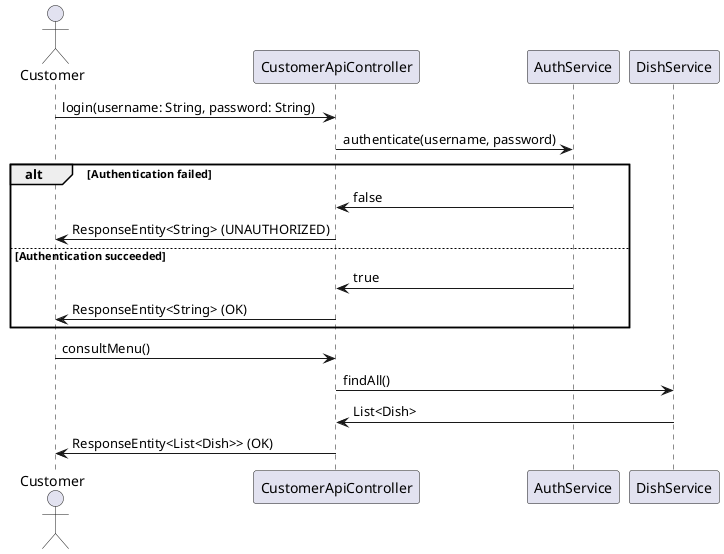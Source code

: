@startuml
actor Customer
Customer -> CustomerApiController: login(username: String, password: String)
CustomerApiController -> AuthService: authenticate(username, password)
alt Authentication failed
    AuthService -> CustomerApiController: false
    CustomerApiController -> Customer: ResponseEntity<String> (UNAUTHORIZED)
else Authentication succeeded
    AuthService -> CustomerApiController: true
    CustomerApiController -> Customer: ResponseEntity<String> (OK)
end

Customer -> CustomerApiController: consultMenu()
CustomerApiController -> DishService: findAll()
DishService -> CustomerApiController: List<Dish>
CustomerApiController -> Customer: ResponseEntity<List<Dish>> (OK)
@enduml